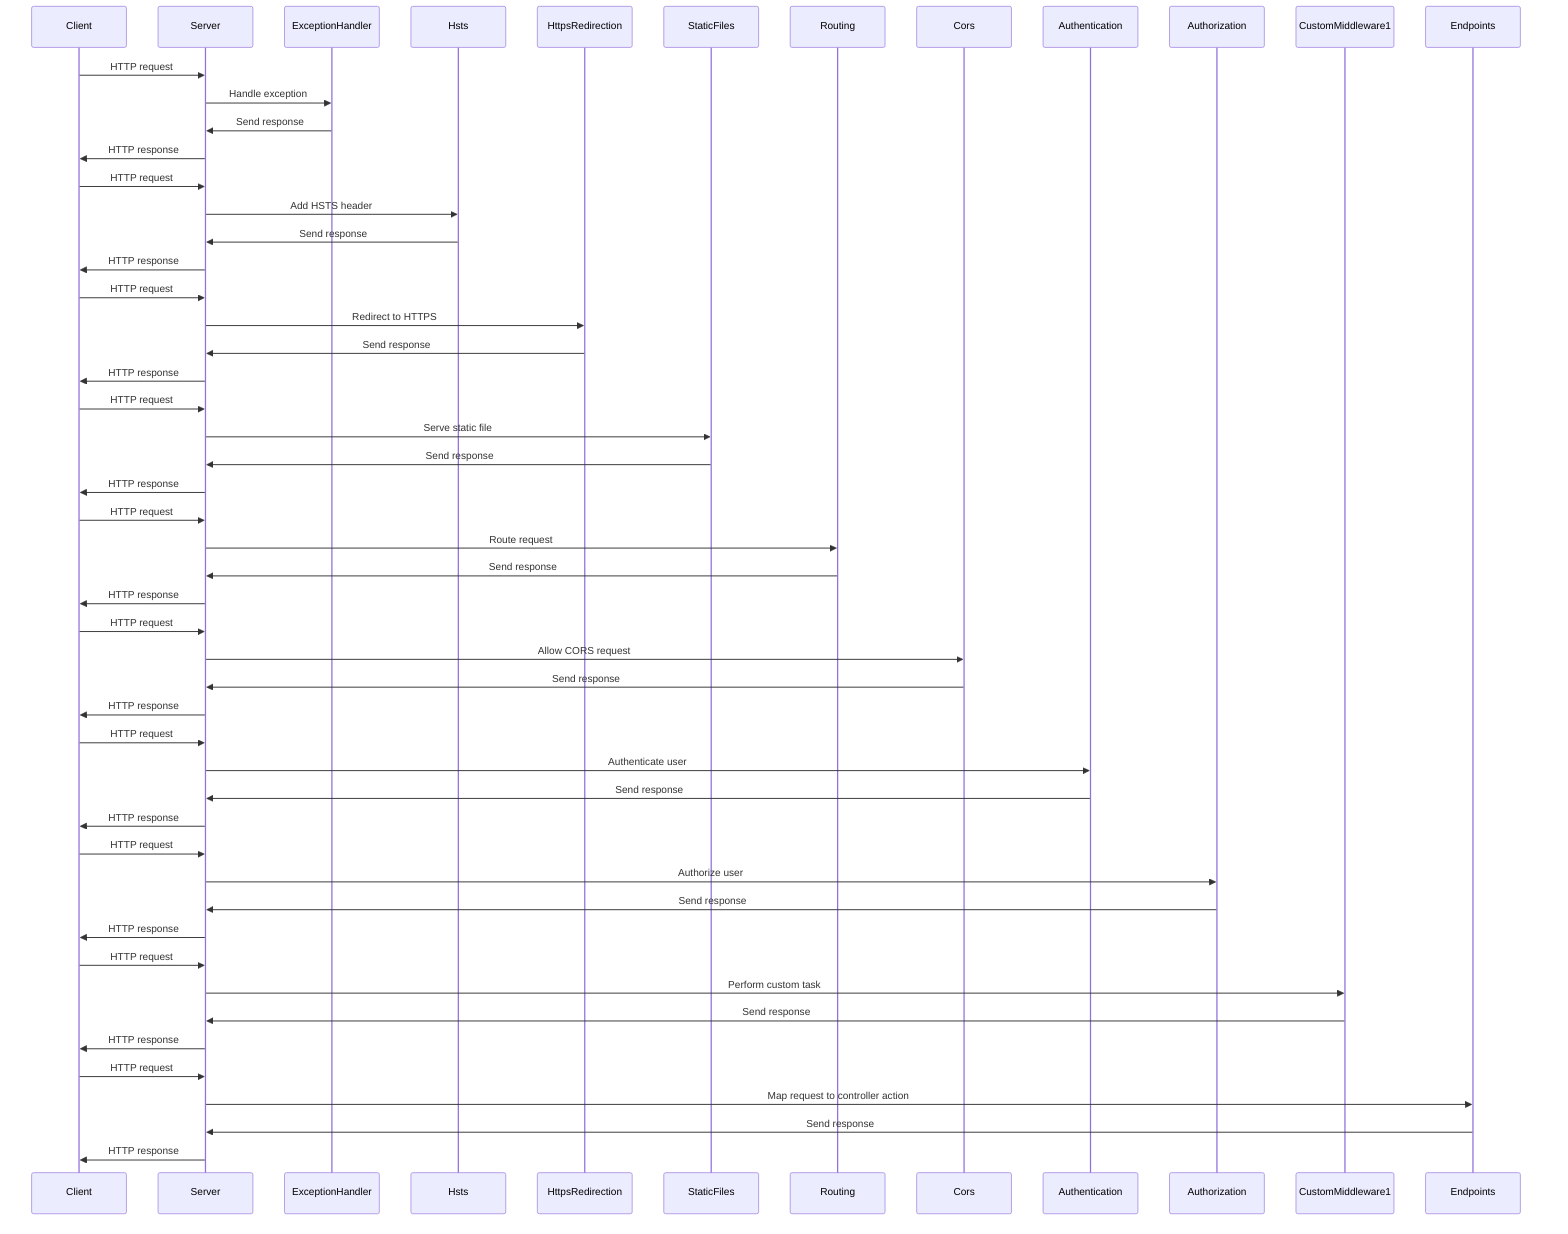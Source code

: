 sequenceDiagram
  participant Client
  participant Server
  Client ->> Server: HTTP request
  Server ->> ExceptionHandler: Handle exception
  ExceptionHandler ->> Server: Send response
  Server ->> Client: HTTP response
  Client ->> Server: HTTP request
  Server ->> Hsts: Add HSTS header
  Hsts ->> Server: Send response
  Server ->> Client: HTTP response
  Client ->> Server: HTTP request
  Server ->> HttpsRedirection: Redirect to HTTPS
  HttpsRedirection ->> Server: Send response
  Server ->> Client: HTTP response
  Client ->> Server: HTTP request
  Server ->> StaticFiles: Serve static file
  StaticFiles ->> Server: Send response
  Server ->> Client: HTTP response
  Client ->> Server: HTTP request
  Server ->> Routing: Route request
  Routing ->> Server: Send response
  Server ->> Client: HTTP response
  Client ->> Server: HTTP request
  Server ->> Cors: Allow CORS request
  Cors ->> Server: Send response
  Server ->> Client: HTTP response
  Client ->> Server: HTTP request
  Server ->> Authentication: Authenticate user
  Authentication ->> Server: Send response
  Server ->> Client: HTTP response
  Client ->> Server: HTTP request
  Server ->> Authorization: Authorize user
  Authorization ->> Server: Send response
  Server ->> Client: HTTP response
  Client ->> Server: HTTP request
  Server ->> CustomMiddleware1: Perform custom task
  CustomMiddleware1 ->> Server: Send response
  Server ->> Client: HTTP response
  Client ->> Server: HTTP request
  Server ->> Endpoints: Map request to controller action
  Endpoints ->> Server: Send response
  Server ->> Client: HTTP response